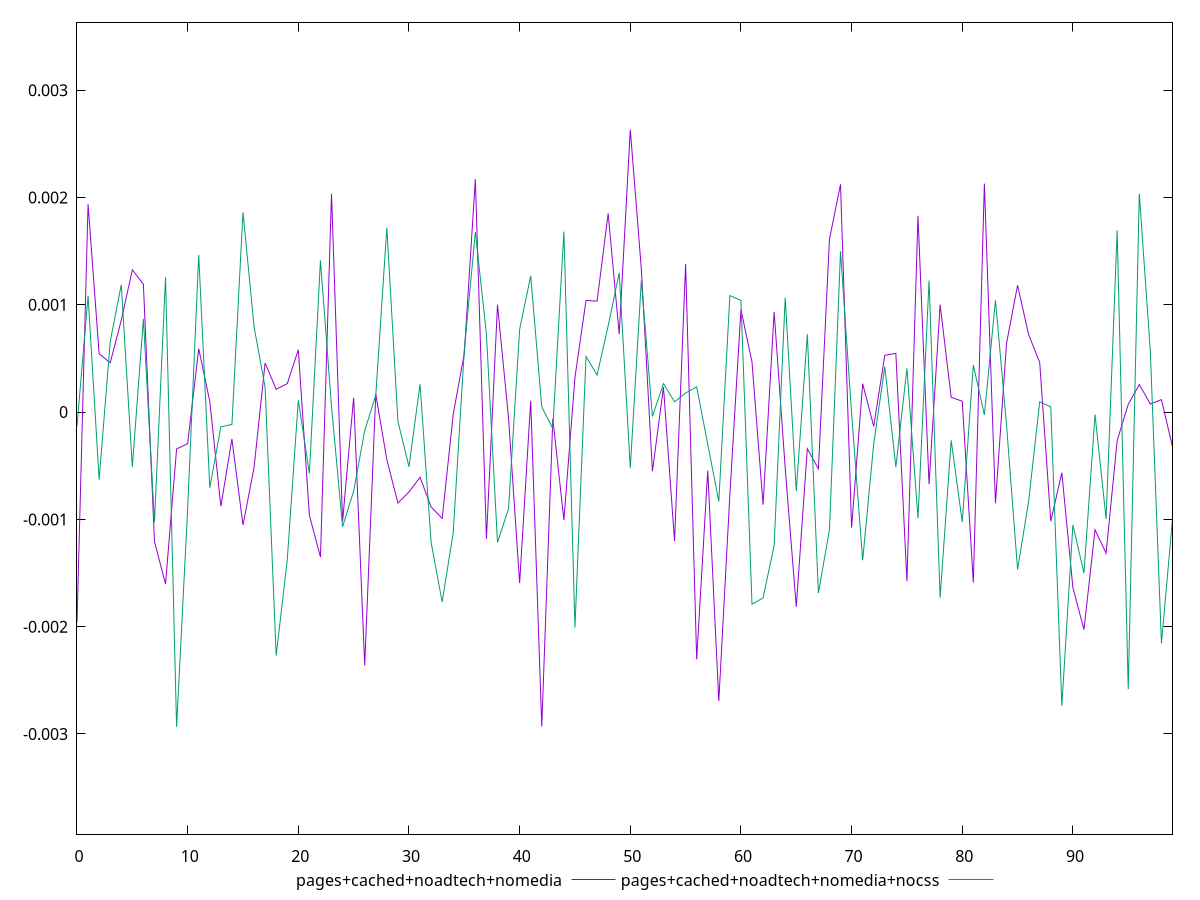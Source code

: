reset

$pagesCachedNoadtechNomedia <<EOF
0 -0.001960539408014053
1 0.00193878919109619
2 0.0005442868176923849
3 0.0004596116013647589
4 0.0008563114233487817
5 0.0013264042973896825
6 0.0011922033317577918
7 -0.0012056278902495634
8 -0.0016028425397679154
9 -0.0003436273510207176
10 -0.0002941605427006609
11 0.0005914849111830151
12 0.00010026934550297021
13 -0.0008777459665966518
14 -0.0002507898554945206
15 -0.0010527291998761814
16 -0.000516365790740957
17 0.00045755558997607695
18 0.00021290594800057146
19 0.0002654874577900307
20 0.0005807734935497996
21 -0.0009620116908615784
22 -0.0013510938582968134
23 0.0020365813736056377
24 -0.0010191081709109337
25 0.00013454050056851282
26 -0.002360239439630454
27 0.00016622371822629908
28 -0.00044388041428452803
29 -0.0008476912052398744
30 -0.0007446539808565554
31 -0.0006074642208317971
32 -0.00088363048256894
33 -0.0009915430040583712
34 -0.000019439396427814276
35 0.0005467493975426011
36 0.0021724018002873603
37 -0.0011819753128013007
38 0.0010007963272112474
39 -0.00005811317753630526
40 -0.0015936699079916897
41 0.00010600335197099697
42 -0.002930943541479057
43 -0.00006154816402073642
44 -0.0010062122676751334
45 0.00032277705844715413
46 0.0010408301977732843
47 0.0010351086468695177
48 0.0018515658849577118
49 0.0007267402780972211
50 0.0026341180000870167
51 0.0013336390791777234
52 -0.0005522940623429218
53 0.0002326354934857135
54 -0.0012018442543587054
55 0.0013809722014663768
56 -0.0023046656284136015
57 -0.0005461126477297938
58 -0.0026937434030549013
59 -0.0007686618198342519
60 0.0009561919876763036
61 0.00046600134607511167
62 -0.000863942385844741
63 0.0009338767132168031
64 -0.0005212822035838799
65 -0.0018150637909709155
66 -0.00034121523483297806
67 -0.0005292610631707084
68 0.0016119305461121838
69 0.00212377435745599
70 -0.0010771621982855375
71 0.00026530621578589613
72 -0.0001335228095230621
73 0.0005291210545037952
74 0.0005475626212009943
75 -0.0015764835390982119
76 0.0018308460638798757
77 -0.0006717691436780309
78 0.0010016833504215112
79 0.00013817799648233338
80 0.00010136267202097651
81 -0.0015885248522947944
82 0.002129904120206264
83 -0.0008493456699854976
84 0.0006392681220835153
85 0.0011827198540584722
86 0.0007222368812011171
87 0.00046314346995975195
88 -0.0010166859079068977
89 -0.0005654685581651653
90 -0.001636620714995107
91 -0.002027060625652021
92 -0.0010966520629952848
93 -0.0013163322703035234
94 -0.0002649559268965795
95 0.00007215705623057028
96 0.00025729440188533326
97 0.00007557438054304599
98 0.00011666378697824335
99 -0.00032410473836822813
EOF

$pagesCachedNoadtechNomediaNocss <<EOF
0 -0.00013046139557828935
1 0.001084351481320426
2 -0.0006293324268889698
3 0.0006558213388672497
4 0.001187876906419643
5 -0.0005105605955537683
6 0.0008691254551486622
7 -0.0010260314078954981
8 0.0012578097537957222
9 -0.0029343714347124096
10 -0.0008997306857453389
11 0.0014654196380512441
12 -0.000705323402630672
13 -0.00013724556025350372
14 -0.0001150212604929278
15 0.0018636158367782213
16 0.0007957849026456194
17 0.00023141612613261433
18 -0.002270353200103525
19 -0.0013781412929473624
20 0.00011077740840372066
21 -0.0005720151906335451
22 0.0014143453797353385
23 0.00005199781569707809
24 -0.0010695784085468195
25 -0.0007359808205250277
26 -0.00017359662913466676
27 0.00015793136686687235
28 0.0017204391102651922
29 -0.00008472636843707901
30 -0.0005094180696495053
31 0.00025963180916678335
32 -0.0012139654195164322
33 -0.0017698189848449097
34 -0.0011235486163118417
35 0.0005774228627506671
36 0.0016791515756806675
37 0.0007274155778726344
38 -0.0012145816847584556
39 -0.0008998982022241301
40 0.0007709820131165092
41 0.001270181583170047
42 0.00004952341503554405
43 -0.00015350560179163696
44 0.0016826046363924878
45 -0.0020075701797103436
46 0.0005184868699363639
47 0.0003456744185337542
48 0.0008044648983303599
49 0.0012986338218984406
50 -0.0005204533414546846
51 0.0012282610781410666
52 -0.00004013132788965798
53 0.00026484861422790344
54 0.00009581979309600044
55 0.0001785701268712865
56 0.00023486690399547523
57 -0.0003000234702071135
58 -0.000832074634606526
59 0.0010864965262635396
60 0.0010409270320418252
61 -0.0017913927299108645
62 -0.0017312652650237049
63 -0.0012439192912160162
64 0.0010687338843726392
65 -0.0007365980011379746
66 0.0007264321661464464
67 -0.001686291880295312
68 -0.001096258033512109
69 0.001498723990658748
70 -0.000012684629163463996
71 -0.001381536705301411
72 -0.0002941886099907774
73 0.0004229477737891403
74 -0.0005117809815234152
75 0.00040771432597488456
76 -0.000990067960778742
77 0.0012267410535999452
78 -0.0017294153319426626
79 -0.0002631563605389346
80 -0.0010250926400797548
81 0.0004388660938028012
82 -0.00002582376588126864
83 0.001041323396823502
84 -0.00011787825484190149
85 -0.0014671387865246987
86 -0.0008308006399078936
87 0.00009677420799206262
88 0.00004784292341780752
89 -0.002738640492564678
90 -0.0010515682623046078
91 -0.001500841577949371
92 -0.000022792389838029863
93 -0.000995972459817706
94 0.0016934960180191604
95 -0.002582530610997794
96 0.0020365306484036584
97 0.0005606868414626008
98 -0.0021554691359047967
99 -0.0009982443513442871
EOF

set key outside below
set xrange [0:99]
set yrange [-0.003934371434712409:0.0036341180000870167]
set trange [-0.003934371434712409:0.0036341180000870167]
set terminal svg size 640, 520 enhanced background rgb 'white'
set output "report_00013_2021-02-09T12-04-24.940Z/meta/pScore-difference/comparison/line/3_vs_4.svg"

plot $pagesCachedNoadtechNomedia title "pages+cached+noadtech+nomedia" with line, \
     $pagesCachedNoadtechNomediaNocss title "pages+cached+noadtech+nomedia+nocss" with line

reset
